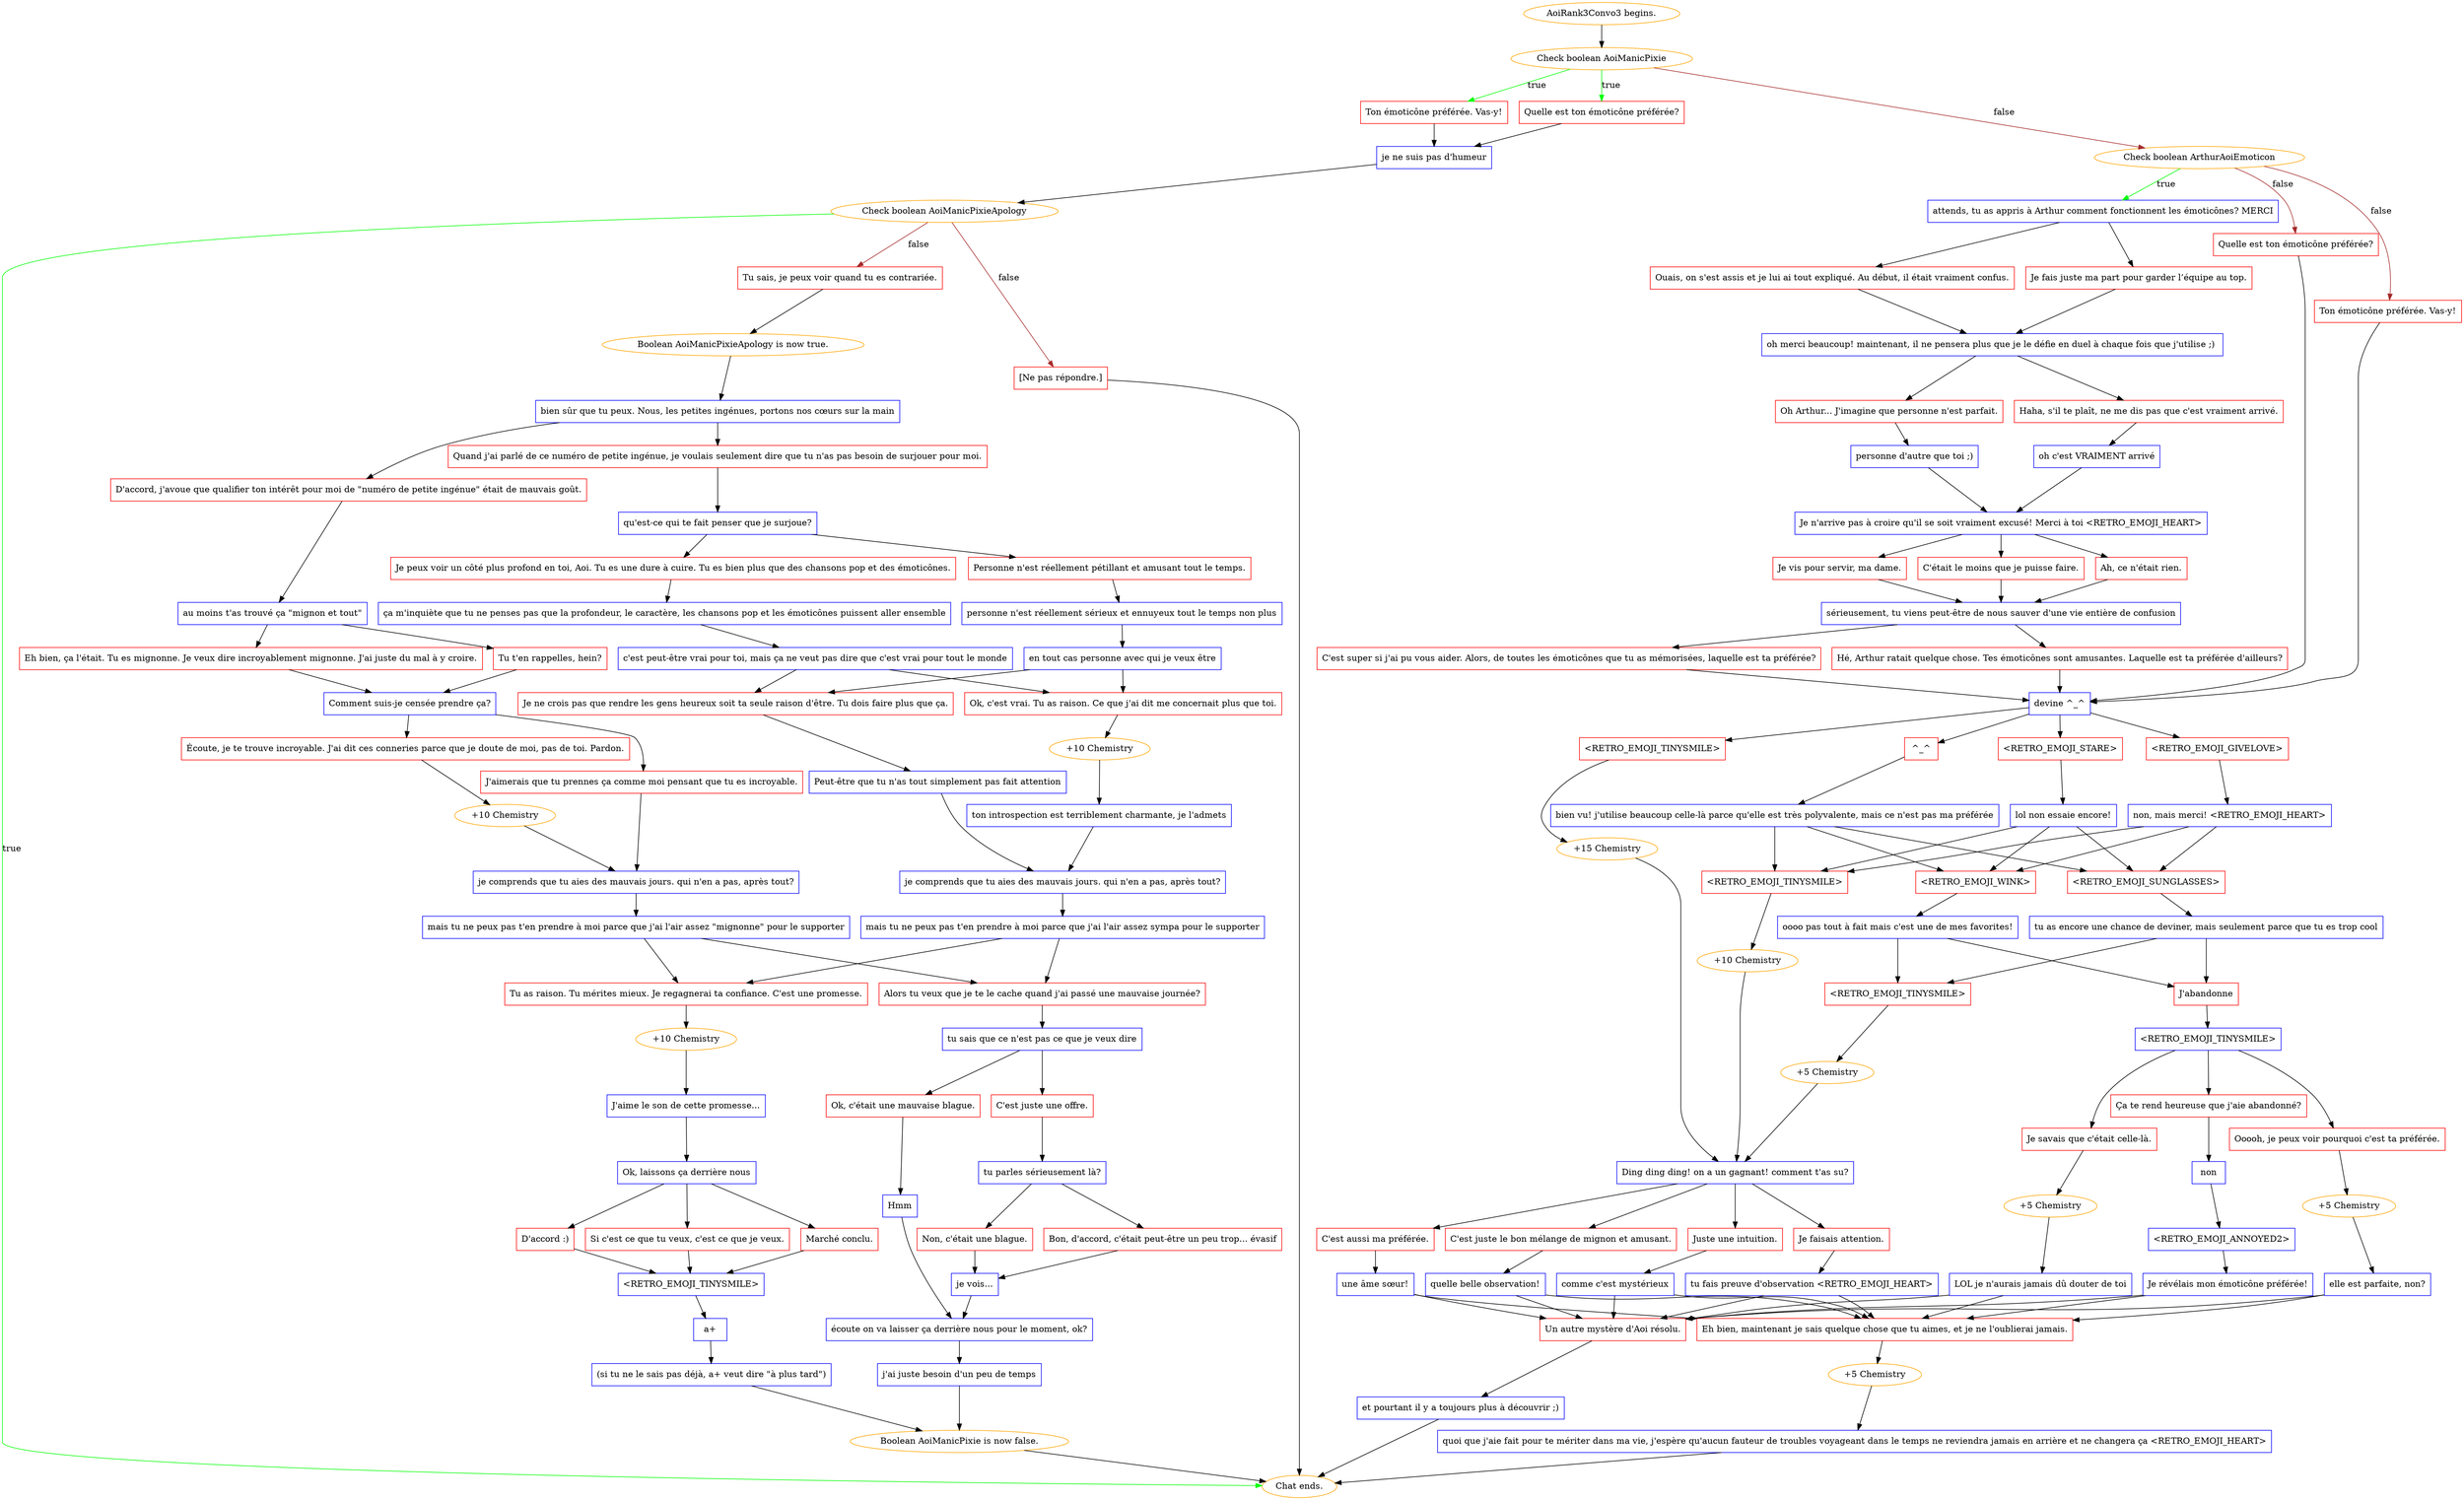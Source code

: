 digraph {
	"AoiRank3Convo3 begins." [color=orange];
		"AoiRank3Convo3 begins." -> j3825005181;
	j3825005181 [label="Check boolean AoiManicPixie",color=orange];
		j3825005181 -> j2261267773 [label=true,color=green];
		j3825005181 -> j20312500 [label=true,color=green];
		j3825005181 -> j395414325 [label=false,color=brown];
	j2261267773 [label="Quelle est ton émoticône préférée?",shape=box,color=red];
		j2261267773 -> j920346729;
	j20312500 [label="Ton émoticône préférée. Vas-y!",shape=box,color=red];
		j20312500 -> j920346729;
	j395414325 [label="Check boolean ArthurAoiEmoticon",color=orange];
		j395414325 -> j3499474271 [label=true,color=green];
		j395414325 -> j239135281 [label=false,color=brown];
		j395414325 -> j3890827660 [label=false,color=brown];
	j920346729 [label="je ne suis pas d'humeur",shape=box,color=blue];
		j920346729 -> j864665741;
	j3499474271 [label="attends, tu as appris à Arthur comment fonctionnent les émoticônes? MERCI",shape=box,color=blue];
		j3499474271 -> j2288369694;
		j3499474271 -> j331068853;
	j239135281 [label="Quelle est ton émoticône préférée?",shape=box,color=red];
		j239135281 -> j3834908436;
	j3890827660 [label="Ton émoticône préférée. Vas-y!",shape=box,color=red];
		j3890827660 -> j3834908436;
	j864665741 [label="Check boolean AoiManicPixieApology",color=orange];
		j864665741 -> "Chat ends." [label=true,color=green];
		j864665741 -> j2273580390 [label=false,color=brown];
		j864665741 -> j94287996 [label=false,color=brown];
	j2288369694 [label="Ouais, on s'est assis et je lui ai tout expliqué. Au début, il était vraiment confus.",shape=box,color=red];
		j2288369694 -> j17886111;
	j331068853 [label="Je fais juste ma part pour garder l’équipe au top.",shape=box,color=red];
		j331068853 -> j17886111;
	j3834908436 [label="devine ^_^",shape=box,color=blue];
		j3834908436 -> j3074564274;
		j3834908436 -> j2843438643;
		j3834908436 -> j1617933700;
		j3834908436 -> j2800213804;
	"Chat ends." [color=orange];
	j2273580390 [label="Tu sais, je peux voir quand tu es contrariée.",shape=box,color=red];
		j2273580390 -> j799090886;
	j94287996 [label="[Ne pas répondre.]",shape=box,color=red];
		j94287996 -> "Chat ends.";
	j17886111 [label="oh merci beaucoup! maintenant, il ne pensera plus que je le défie en duel à chaque fois que j'utilise ;) ",shape=box,color=blue];
		j17886111 -> j715958232;
		j17886111 -> j3617728849;
	j3074564274 [label="<RETRO_EMOJI_GIVELOVE>",shape=box,color=red];
		j3074564274 -> j3866228074;
	j2843438643 [label="^_^",shape=box,color=red];
		j2843438643 -> j1283420014;
	j1617933700 [label="<RETRO_EMOJI_STARE>",shape=box,color=red];
		j1617933700 -> j1285213116;
	j2800213804 [label="<RETRO_EMOJI_TINYSMILE>",shape=box,color=red];
		j2800213804 -> j3276812607;
	j799090886 [label="Boolean AoiManicPixieApology is now true.",color=orange];
		j799090886 -> j4019604941;
	j715958232 [label="Haha, s'il te plaît, ne me dis pas que c'est vraiment arrivé.",shape=box,color=red];
		j715958232 -> j3821709120;
	j3617728849 [label="Oh Arthur... J'imagine que personne n'est parfait.",shape=box,color=red];
		j3617728849 -> j3092233911;
	j3866228074 [label="non, mais merci! <RETRO_EMOJI_HEART>",shape=box,color=blue];
		j3866228074 -> j3314839729;
		j3866228074 -> j562303924;
		j3866228074 -> j3632062306;
	j1283420014 [label="bien vu! j'utilise beaucoup celle-là parce qu'elle est très polyvalente, mais ce n'est pas ma préférée",shape=box,color=blue];
		j1283420014 -> j3314839729;
		j1283420014 -> j562303924;
		j1283420014 -> j3632062306;
	j1285213116 [label="lol non essaie encore!",shape=box,color=blue];
		j1285213116 -> j3314839729;
		j1285213116 -> j562303924;
		j1285213116 -> j3632062306;
	j3276812607 [label="+15 Chemistry",color=orange];
		j3276812607 -> j2609110348;
	j4019604941 [label="bien sûr que tu peux. Nous, les petites ingénues, portons nos cœurs sur la main",shape=box,color=blue];
		j4019604941 -> j4033177434;
		j4019604941 -> j1885544888;
	j3821709120 [label="oh c'est VRAIMENT arrivé",shape=box,color=blue];
		j3821709120 -> j4019970774;
	j3092233911 [label="personne d'autre que toi ;)",shape=box,color=blue];
		j3092233911 -> j4019970774;
	j3314839729 [label="<RETRO_EMOJI_WINK>",shape=box,color=red];
		j3314839729 -> j1861247528;
	j562303924 [label="<RETRO_EMOJI_SUNGLASSES>",shape=box,color=red];
		j562303924 -> j360493120;
	j3632062306 [label="<RETRO_EMOJI_TINYSMILE>",shape=box,color=red];
		j3632062306 -> j852734386;
	j2609110348 [label="Ding ding ding! on a un gagnant! comment t'as su?",shape=box,color=blue];
		j2609110348 -> j3478090404;
		j2609110348 -> j2568202484;
		j2609110348 -> j2661110103;
		j2609110348 -> j485451226;
	j4033177434 [label="D'accord, j'avoue que qualifier ton intérêt pour moi de \"numéro de petite ingénue\" était de mauvais goût.",shape=box,color=red];
		j4033177434 -> j262574387;
	j1885544888 [label="Quand j'ai parlé de ce numéro de petite ingénue, je voulais seulement dire que tu n'as pas besoin de surjouer pour moi.",shape=box,color=red];
		j1885544888 -> j1870220278;
	j4019970774 [label="Je n'arrive pas à croire qu'il se soit vraiment excusé! Merci à toi <RETRO_EMOJI_HEART>",shape=box,color=blue];
		j4019970774 -> j1394827884;
		j4019970774 -> j3616872536;
		j4019970774 -> j2239666860;
	j1861247528 [label="oooo pas tout à fait mais c'est une de mes favorites!",shape=box,color=blue];
		j1861247528 -> j4024793648;
		j1861247528 -> j2070715957;
	j360493120 [label="tu as encore une chance de deviner, mais seulement parce que tu es trop cool",shape=box,color=blue];
		j360493120 -> j4024793648;
		j360493120 -> j2070715957;
	j852734386 [label="+10 Chemistry",color=orange];
		j852734386 -> j2609110348;
	j3478090404 [label="C'est aussi ma préférée.",shape=box,color=red];
		j3478090404 -> j2111408680;
	j2568202484 [label="C'est juste le bon mélange de mignon et amusant.",shape=box,color=red];
		j2568202484 -> j2050532114;
	j2661110103 [label="Juste une intuition.",shape=box,color=red];
		j2661110103 -> j3882834264;
	j485451226 [label="Je faisais attention.",shape=box,color=red];
		j485451226 -> j1410228779;
	j262574387 [label="au moins t'as trouvé ça \"mignon et tout\"",shape=box,color=blue];
		j262574387 -> j447473382;
		j262574387 -> j2519970209;
	j1870220278 [label="qu'est-ce qui te fait penser que je surjoue?",shape=box,color=blue];
		j1870220278 -> j1621169940;
		j1870220278 -> j3826406311;
	j1394827884 [label="Ah, ce n'était rien.",shape=box,color=red];
		j1394827884 -> j3190639558;
	j3616872536 [label="Je vis pour servir, ma dame.",shape=box,color=red];
		j3616872536 -> j3190639558;
	j2239666860 [label="C'était le moins que je puisse faire.",shape=box,color=red];
		j2239666860 -> j3190639558;
	j4024793648 [label="J'abandonne",shape=box,color=red];
		j4024793648 -> j780436877;
	j2070715957 [label="<RETRO_EMOJI_TINYSMILE>",shape=box,color=red];
		j2070715957 -> j400218550;
	j2111408680 [label="une âme sœur!",shape=box,color=blue];
		j2111408680 -> j3443366231;
		j2111408680 -> j1646467168;
	j2050532114 [label="quelle belle observation!",shape=box,color=blue];
		j2050532114 -> j3443366231;
		j2050532114 -> j1646467168;
	j3882834264 [label="comme c'est mystérieux",shape=box,color=blue];
		j3882834264 -> j3443366231;
		j3882834264 -> j1646467168;
	j1410228779 [label="tu fais preuve d'observation <RETRO_EMOJI_HEART>",shape=box,color=blue];
		j1410228779 -> j3443366231;
		j1410228779 -> j1646467168;
	j447473382 [label="Eh bien, ça l'était. Tu es mignonne. Je veux dire incroyablement mignonne. J'ai juste du mal à y croire.",shape=box,color=red];
		j447473382 -> j641821622;
	j2519970209 [label="Tu t'en rappelles, hein?",shape=box,color=red];
		j2519970209 -> j641821622;
	j1621169940 [label="Personne n'est réellement pétillant et amusant tout le temps.",shape=box,color=red];
		j1621169940 -> j2043071726;
	j3826406311 [label="Je peux voir un côté plus profond en toi, Aoi. Tu es une dure à cuire. Tu es bien plus que des chansons pop et des émoticônes.",shape=box,color=red];
		j3826406311 -> j3169188536;
	j3190639558 [label="sérieusement, tu viens peut-être de nous sauver d'une vie entière de confusion",shape=box,color=blue];
		j3190639558 -> j1533302359;
		j3190639558 -> j2904458695;
	j780436877 [label="<RETRO_EMOJI_TINYSMILE>",shape=box,color=blue];
		j780436877 -> j200011376;
		j780436877 -> j2734032623;
		j780436877 -> j2248176904;
	j400218550 [label="+5 Chemistry",color=orange];
		j400218550 -> j2609110348;
	j3443366231 [label="Eh bien, maintenant je sais quelque chose que tu aimes, et je ne l'oublierai jamais.",shape=box,color=red];
		j3443366231 -> j1903804420;
	j1646467168 [label="Un autre mystère d'Aoi résolu.",shape=box,color=red];
		j1646467168 -> j2736643021;
	j641821622 [label="Comment suis-je censée prendre ça?",shape=box,color=blue];
		j641821622 -> j543306110;
		j641821622 -> j3217997802;
	j2043071726 [label="personne n'est réellement sérieux et ennuyeux tout le temps non plus",shape=box,color=blue];
		j2043071726 -> j3061669914;
	j3169188536 [label="ça m'inquiète que tu ne penses pas que la profondeur, le caractère, les chansons pop et les émoticônes puissent aller ensemble",shape=box,color=blue];
		j3169188536 -> j881865009;
	j1533302359 [label="C'est super si j'ai pu vous aider. Alors, de toutes les émoticônes que tu as mémorisées, laquelle est ta préférée?",shape=box,color=red];
		j1533302359 -> j3834908436;
	j2904458695 [label="Hé, Arthur ratait quelque chose. Tes émoticônes sont amusantes. Laquelle est ta préférée d'ailleurs?",shape=box,color=red];
		j2904458695 -> j3834908436;
	j200011376 [label="Ooooh, je peux voir pourquoi c'est ta préférée.",shape=box,color=red];
		j200011376 -> j3506223965;
	j2734032623 [label="Ça te rend heureuse que j'aie abandonné?",shape=box,color=red];
		j2734032623 -> j1001411827;
	j2248176904 [label="Je savais que c'était celle-là.",shape=box,color=red];
		j2248176904 -> j79539174;
	j1903804420 [label="+5 Chemistry",color=orange];
		j1903804420 -> j3642347350;
	j2736643021 [label="et pourtant il y a toujours plus à découvrir ;)",shape=box,color=blue];
		j2736643021 -> "Chat ends.";
	j543306110 [label="Écoute, je te trouve incroyable. J'ai dit ces conneries parce que je doute de moi, pas de toi. Pardon.",shape=box,color=red];
		j543306110 -> j617473595;
	j3217997802 [label="J'aimerais que tu prennes ça comme moi pensant que tu es incroyable.",shape=box,color=red];
		j3217997802 -> j2094319284;
	j3061669914 [label="en tout cas personne avec qui je veux être",shape=box,color=blue];
		j3061669914 -> j2156889762;
		j3061669914 -> j474095017;
	j881865009 [label="c'est peut-être vrai pour toi, mais ça ne veut pas dire que c'est vrai pour tout le monde",shape=box,color=blue];
		j881865009 -> j474095017;
		j881865009 -> j2156889762;
	j3506223965 [label="+5 Chemistry",color=orange];
		j3506223965 -> j1385449583;
	j1001411827 [label="non",shape=box,color=blue];
		j1001411827 -> j4015995263;
	j79539174 [label="+5 Chemistry",color=orange];
		j79539174 -> j315240165;
	j3642347350 [label="quoi que j'aie fait pour te mériter dans ma vie, j'espère qu'aucun fauteur de troubles voyageant dans le temps ne reviendra jamais en arrière et ne changera ça <RETRO_EMOJI_HEART>",shape=box,color=blue];
		j3642347350 -> "Chat ends.";
	j617473595 [label="+10 Chemistry",color=orange];
		j617473595 -> j2094319284;
	j2094319284 [label="je comprends que tu aies des mauvais jours. qui n'en a pas, après tout?",shape=box,color=blue];
		j2094319284 -> j2541689750;
	j2156889762 [label="Je ne crois pas que rendre les gens heureux soit ta seule raison d'être. Tu dois faire plus que ça.",shape=box,color=red];
		j2156889762 -> j1737433008;
	j474095017 [label="Ok, c'est vrai. Tu as raison. Ce que j'ai dit me concernait plus que toi.",shape=box,color=red];
		j474095017 -> j177890745;
	j1385449583 [label="elle est parfaite, non?",shape=box,color=blue];
		j1385449583 -> j3443366231;
		j1385449583 -> j1646467168;
	j4015995263 [label="<RETRO_EMOJI_ANNOYED2>",shape=box,color=blue];
		j4015995263 -> j1698525422;
	j315240165 [label="LOL je n'aurais jamais dû douter de toi",shape=box,color=blue];
		j315240165 -> j3443366231;
		j315240165 -> j1646467168;
	j2541689750 [label="mais tu ne peux pas t'en prendre à moi parce que j'ai l'air assez \"mignonne\" pour le supporter",shape=box,color=blue];
		j2541689750 -> j4159565955;
		j2541689750 -> j2953438174;
	j1737433008 [label="Peut-être que tu n'as tout simplement pas fait attention",shape=box,color=blue];
		j1737433008 -> j22363678;
	j177890745 [label="+10 Chemistry",color=orange];
		j177890745 -> j3880358885;
	j1698525422 [label="Je révélais mon émoticône préférée!",shape=box,color=blue];
		j1698525422 -> j3443366231;
		j1698525422 -> j1646467168;
	j4159565955 [label="Tu as raison. Tu mérites mieux. Je regagnerai ta confiance. C'est une promesse.",shape=box,color=red];
		j4159565955 -> j2599314871;
	j2953438174 [label="Alors tu veux que je te le cache quand j'ai passé une mauvaise journée?",shape=box,color=red];
		j2953438174 -> j229095627;
	j22363678 [label="je comprends que tu aies des mauvais jours. qui n'en a pas, après tout?",shape=box,color=blue];
		j22363678 -> j1806224134;
	j3880358885 [label="ton introspection est terriblement charmante, je l'admets",shape=box,color=blue];
		j3880358885 -> j22363678;
	j2599314871 [label="+10 Chemistry",color=orange];
		j2599314871 -> j3297181418;
	j229095627 [label="tu sais que ce n'est pas ce que je veux dire",shape=box,color=blue];
		j229095627 -> j3440168400;
		j229095627 -> j3507741377;
	j1806224134 [label="mais tu ne peux pas t'en prendre à moi parce que j'ai l'air assez sympa pour le supporter",shape=box,color=blue];
		j1806224134 -> j4159565955;
		j1806224134 -> j2953438174;
	j3297181418 [label="J'aime le son de cette promesse...",shape=box,color=blue];
		j3297181418 -> j3202512964;
	j3440168400 [label="C'est juste une offre.",shape=box,color=red];
		j3440168400 -> j2403955568;
	j3507741377 [label="Ok, c'était une mauvaise blague.",shape=box,color=red];
		j3507741377 -> j594950189;
	j3202512964 [label="Ok, laissons ça derrière nous",shape=box,color=blue];
		j3202512964 -> j2604101342;
		j3202512964 -> j1856139792;
		j3202512964 -> j3923686484;
	j2403955568 [label="tu parles sérieusement là?",shape=box,color=blue];
		j2403955568 -> j3474859459;
		j2403955568 -> j3611149843;
	j594950189 [label="Hmm",shape=box,color=blue];
		j594950189 -> j1030169410;
	j2604101342 [label="Marché conclu.",shape=box,color=red];
		j2604101342 -> j4267654039;
	j1856139792 [label="D'accord :)",shape=box,color=red];
		j1856139792 -> j4267654039;
	j3923686484 [label="Si c'est ce que tu veux, c'est ce que je veux.",shape=box,color=red];
		j3923686484 -> j4267654039;
	j3474859459 [label="Bon, d'accord, c'était peut-être un peu trop... évasif",shape=box,color=red];
		j3474859459 -> j9021774;
	j3611149843 [label="Non, c'était une blague.",shape=box,color=red];
		j3611149843 -> j9021774;
	j1030169410 [label="écoute on va laisser ça derrière nous pour le moment, ok?",shape=box,color=blue];
		j1030169410 -> j2976587811;
	j4267654039 [label="<RETRO_EMOJI_TINYSMILE>",shape=box,color=blue];
		j4267654039 -> j2624064438;
	j9021774 [label="je vois...",shape=box,color=blue];
		j9021774 -> j1030169410;
	j2976587811 [label="j'ai juste besoin d'un peu de temps",shape=box,color=blue];
		j2976587811 -> j4025535607;
	j2624064438 [label="a+",shape=box,color=blue];
		j2624064438 -> j2080643041;
	j4025535607 [label="Boolean AoiManicPixie is now false.",color=orange];
		j4025535607 -> "Chat ends.";
	j2080643041 [label="(si tu ne le sais pas déjà, a+ veut dire \"à plus tard\")",shape=box,color=blue];
		j2080643041 -> j4025535607;
}